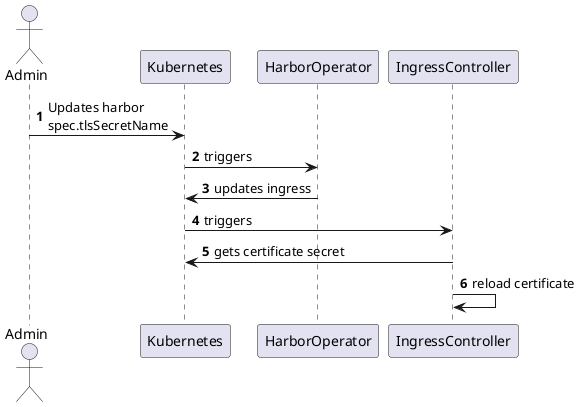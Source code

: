 @startuml Public certificate overview
autonumber

actor Admin

Admin -> Kubernetes : Updates harbor\nspec.tlsSecretName
Kubernetes -> HarborOperator : triggers
HarborOperator -> Kubernetes : updates ingress
Kubernetes -> IngressController : triggers
IngressController -> Kubernetes : gets certificate secret
IngressController -> IngressController : reload certificate
@enduml
